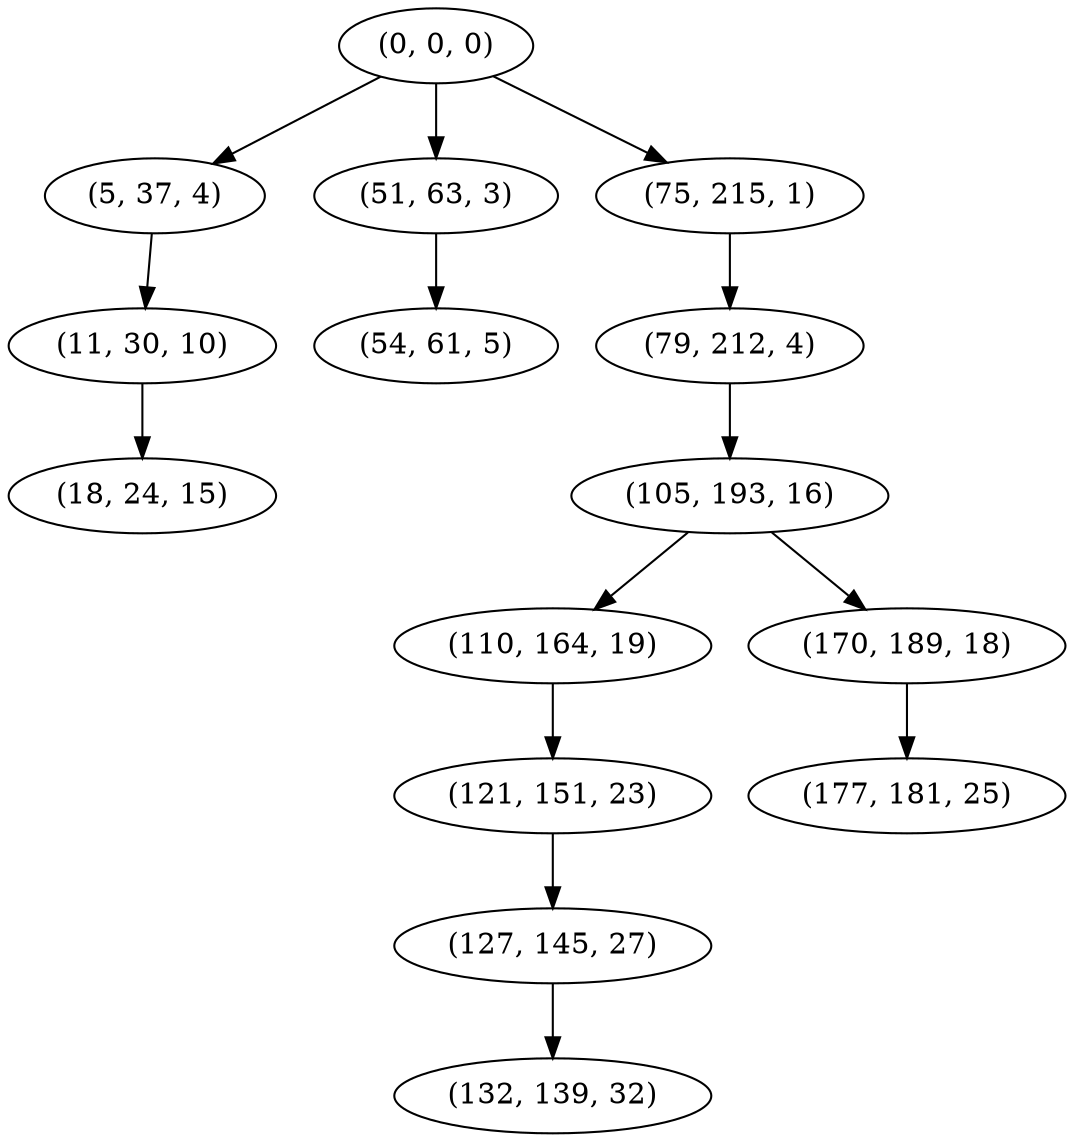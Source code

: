 digraph tree {
    "(0, 0, 0)";
    "(5, 37, 4)";
    "(11, 30, 10)";
    "(18, 24, 15)";
    "(51, 63, 3)";
    "(54, 61, 5)";
    "(75, 215, 1)";
    "(79, 212, 4)";
    "(105, 193, 16)";
    "(110, 164, 19)";
    "(121, 151, 23)";
    "(127, 145, 27)";
    "(132, 139, 32)";
    "(170, 189, 18)";
    "(177, 181, 25)";
    "(0, 0, 0)" -> "(5, 37, 4)";
    "(0, 0, 0)" -> "(51, 63, 3)";
    "(0, 0, 0)" -> "(75, 215, 1)";
    "(5, 37, 4)" -> "(11, 30, 10)";
    "(11, 30, 10)" -> "(18, 24, 15)";
    "(51, 63, 3)" -> "(54, 61, 5)";
    "(75, 215, 1)" -> "(79, 212, 4)";
    "(79, 212, 4)" -> "(105, 193, 16)";
    "(105, 193, 16)" -> "(110, 164, 19)";
    "(105, 193, 16)" -> "(170, 189, 18)";
    "(110, 164, 19)" -> "(121, 151, 23)";
    "(121, 151, 23)" -> "(127, 145, 27)";
    "(127, 145, 27)" -> "(132, 139, 32)";
    "(170, 189, 18)" -> "(177, 181, 25)";
}
